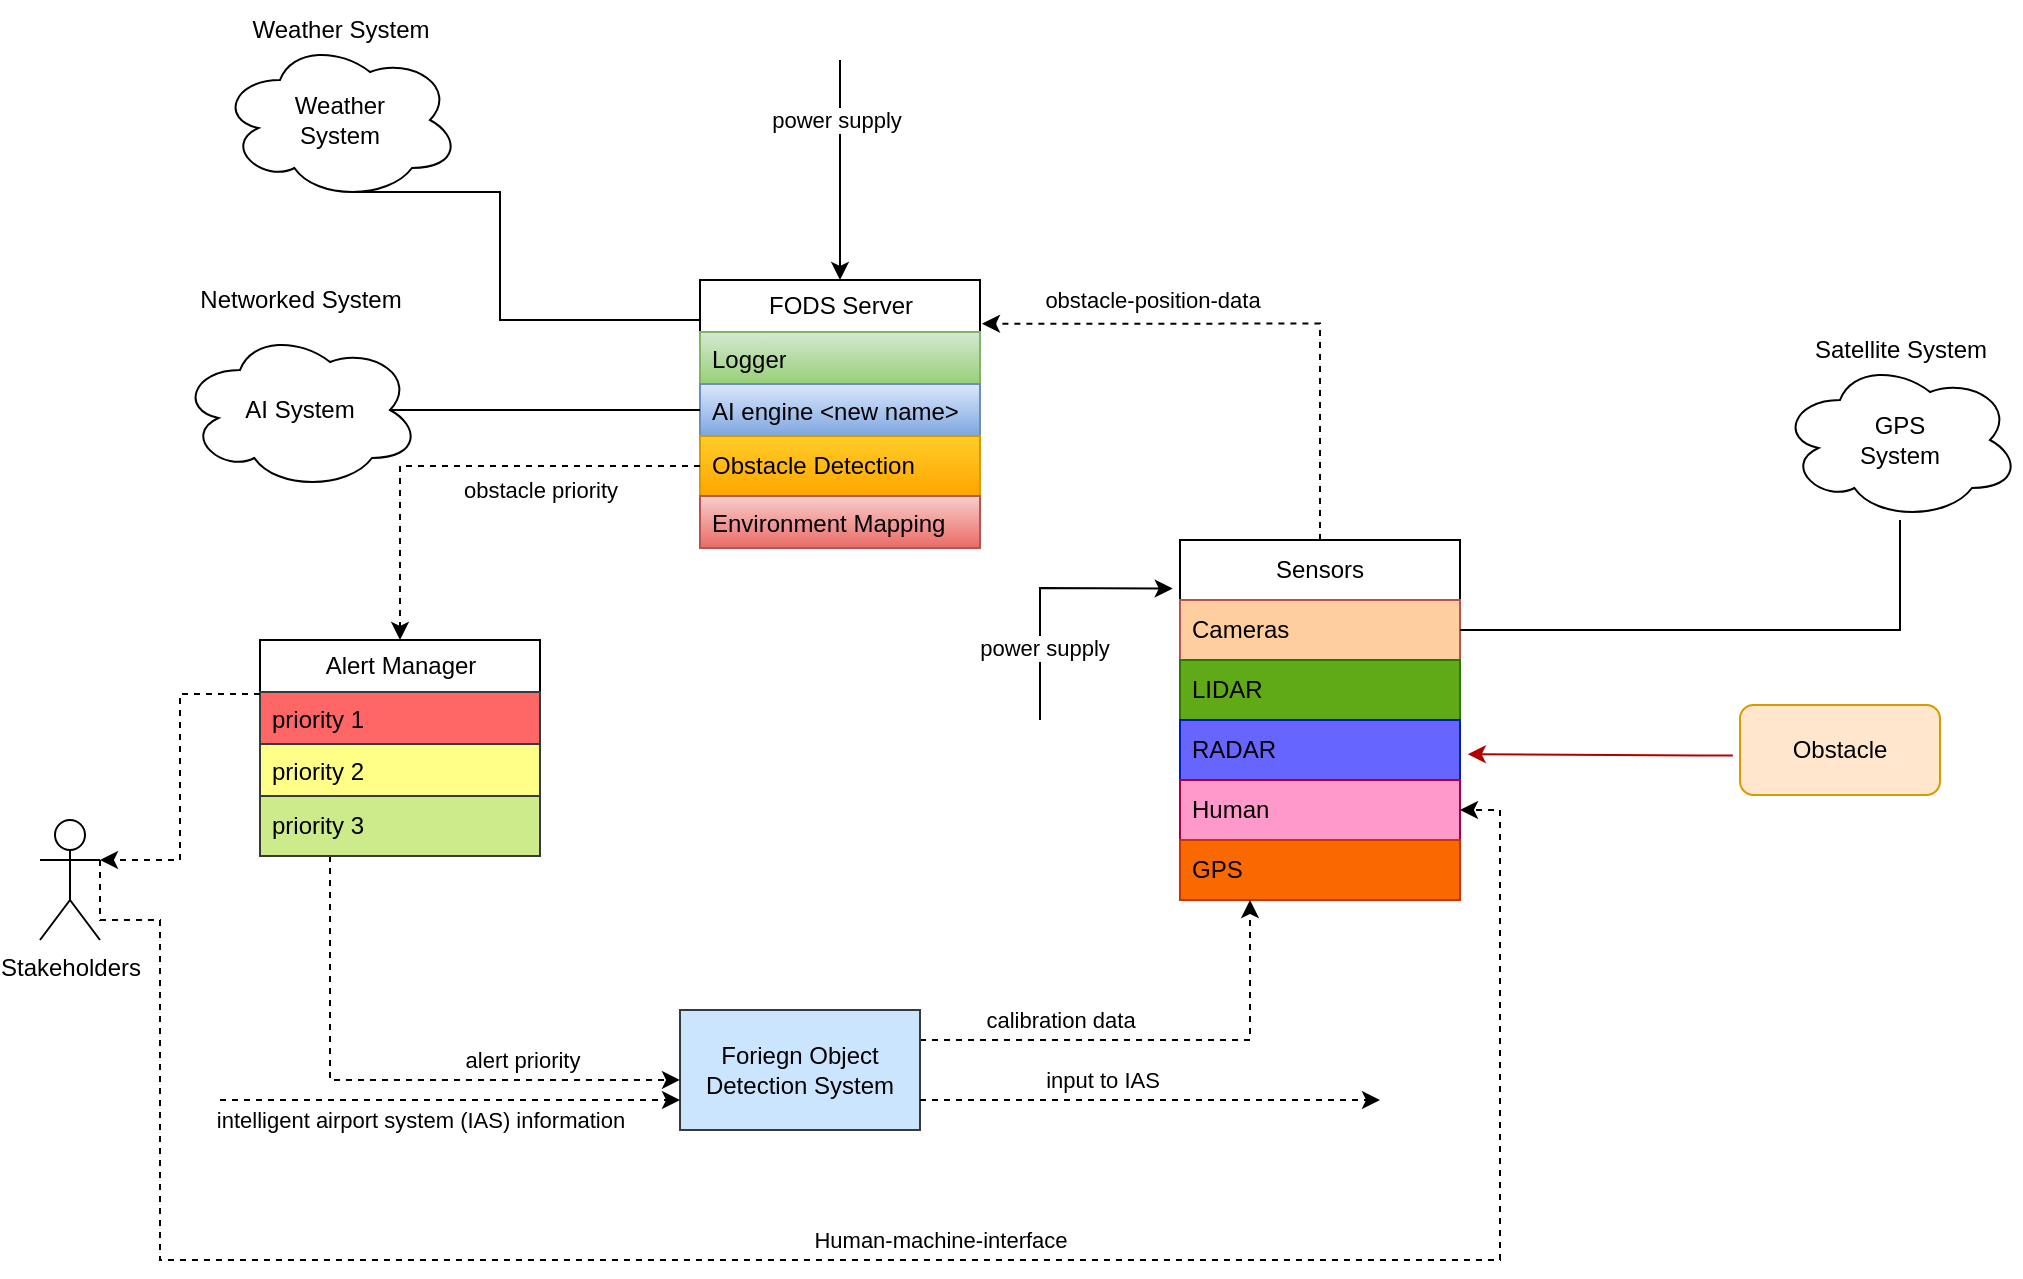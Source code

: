 <mxfile version="24.5.5" type="github">
  <diagram name="Page-1" id="5d7acffa-a066-3a61-03fe-96351882024d">
    <mxGraphModel dx="1500" dy="1596" grid="1" gridSize="10" guides="1" tooltips="1" connect="1" arrows="1" fold="1" page="1" pageScale="1" pageWidth="1100" pageHeight="850" background="#ffffff" math="0" shadow="0">
      <root>
        <mxCell id="0" />
        <mxCell id="1" parent="0" />
        <mxCell id="b87rpcidDxEJQfmS-h4E-2" value="Sensors" style="swimlane;fontStyle=0;childLayout=stackLayout;horizontal=1;startSize=30;horizontalStack=0;resizeParent=1;resizeParentMax=0;resizeLast=0;collapsible=1;marginBottom=0;whiteSpace=wrap;html=1;" parent="1" vertex="1">
          <mxGeometry x="610" y="190" width="140" height="180" as="geometry" />
        </mxCell>
        <mxCell id="b87rpcidDxEJQfmS-h4E-3" value="Cameras" style="text;strokeColor=#b85450;fillColor=#FFCE9F;align=left;verticalAlign=middle;spacingLeft=4;spacingRight=4;overflow=hidden;points=[[0,0.5],[1,0.5]];portConstraint=eastwest;rotatable=0;whiteSpace=wrap;html=1;" parent="b87rpcidDxEJQfmS-h4E-2" vertex="1">
          <mxGeometry y="30" width="140" height="30" as="geometry" />
        </mxCell>
        <mxCell id="b87rpcidDxEJQfmS-h4E-4" value="LIDAR" style="text;strokeColor=#2D7600;fillColor=#60a917;align=left;verticalAlign=middle;spacingLeft=4;spacingRight=4;overflow=hidden;points=[[0,0.5],[1,0.5]];portConstraint=eastwest;rotatable=0;whiteSpace=wrap;html=1;fontColor=#000000;" parent="b87rpcidDxEJQfmS-h4E-2" vertex="1">
          <mxGeometry y="60" width="140" height="30" as="geometry" />
        </mxCell>
        <mxCell id="b87rpcidDxEJQfmS-h4E-5" value="RADAR" style="text;strokeColor=#001DBC;fillColor=#6666FF;align=left;verticalAlign=middle;spacingLeft=4;spacingRight=4;overflow=hidden;points=[[0,0.5],[1,0.5]];portConstraint=eastwest;rotatable=0;whiteSpace=wrap;html=1;fontColor=#000000;" parent="b87rpcidDxEJQfmS-h4E-2" vertex="1">
          <mxGeometry y="90" width="140" height="30" as="geometry" />
        </mxCell>
        <mxCell id="b87rpcidDxEJQfmS-h4E-14" value="Human" style="text;strokeColor=#A50040;fillColor=#FF99CC;align=left;verticalAlign=middle;spacingLeft=4;spacingRight=4;overflow=hidden;points=[[0,0.5],[1,0.5]];portConstraint=eastwest;rotatable=0;whiteSpace=wrap;html=1;fontColor=#000000;" parent="b87rpcidDxEJQfmS-h4E-2" vertex="1">
          <mxGeometry y="120" width="140" height="30" as="geometry" />
        </mxCell>
        <mxCell id="b87rpcidDxEJQfmS-h4E-6" value="GPS" style="text;strokeColor=#C73500;fillColor=#fa6800;align=left;verticalAlign=middle;spacingLeft=4;spacingRight=4;overflow=hidden;points=[[0,0.5],[1,0.5]];portConstraint=eastwest;rotatable=0;whiteSpace=wrap;html=1;fontColor=#000000;" parent="b87rpcidDxEJQfmS-h4E-2" vertex="1">
          <mxGeometry y="150" width="140" height="30" as="geometry" />
        </mxCell>
        <mxCell id="b87rpcidDxEJQfmS-h4E-70" style="edgeStyle=orthogonalEdgeStyle;rounded=0;orthogonalLoop=1;jettySize=auto;html=1;exitX=1;exitY=0.25;exitDx=0;exitDy=0;entryX=0.25;entryY=1;entryDx=0;entryDy=0;dashed=1;" parent="1" source="b87rpcidDxEJQfmS-h4E-7" target="b87rpcidDxEJQfmS-h4E-2" edge="1">
          <mxGeometry relative="1" as="geometry">
            <mxPoint x="640" y="380" as="targetPoint" />
          </mxGeometry>
        </mxCell>
        <mxCell id="b87rpcidDxEJQfmS-h4E-71" value="calibration data" style="edgeLabel;html=1;align=center;verticalAlign=middle;resizable=0;points=[];" parent="b87rpcidDxEJQfmS-h4E-70" vertex="1" connectable="0">
          <mxGeometry x="-0.505" y="-1" relative="1" as="geometry">
            <mxPoint x="12" y="-11" as="offset" />
          </mxGeometry>
        </mxCell>
        <mxCell id="b87rpcidDxEJQfmS-h4E-7" value="Foriegn Object Detection System" style="rounded=0;whiteSpace=wrap;html=1;strokeColor=#36393d;fillColor=#cce5ff;" parent="1" vertex="1">
          <mxGeometry x="360" y="425" width="120" height="60" as="geometry" />
        </mxCell>
        <mxCell id="b87rpcidDxEJQfmS-h4E-8" value="" style="endArrow=classic;html=1;rounded=0;entryX=0;entryY=0.75;entryDx=0;entryDy=0;dashed=1;" parent="1" target="b87rpcidDxEJQfmS-h4E-7" edge="1">
          <mxGeometry width="50" height="50" relative="1" as="geometry">
            <mxPoint x="130" y="470" as="sourcePoint" />
            <mxPoint x="310" y="440" as="targetPoint" />
          </mxGeometry>
        </mxCell>
        <mxCell id="b87rpcidDxEJQfmS-h4E-64" value="intelligent airport system (IAS) information" style="edgeLabel;html=1;align=center;verticalAlign=middle;resizable=0;points=[];" parent="b87rpcidDxEJQfmS-h4E-8" vertex="1" connectable="0">
          <mxGeometry x="-0.618" relative="1" as="geometry">
            <mxPoint x="56" y="10" as="offset" />
          </mxGeometry>
        </mxCell>
        <mxCell id="b87rpcidDxEJQfmS-h4E-9" value="" style="endArrow=classic;html=1;rounded=0;exitX=1;exitY=0.75;exitDx=0;exitDy=0;dashed=1;" parent="1" source="b87rpcidDxEJQfmS-h4E-7" edge="1">
          <mxGeometry width="50" height="50" relative="1" as="geometry">
            <mxPoint x="570" y="460" as="sourcePoint" />
            <mxPoint x="710" y="470" as="targetPoint" />
          </mxGeometry>
        </mxCell>
        <mxCell id="b87rpcidDxEJQfmS-h4E-66" value="input to IAS" style="edgeLabel;html=1;align=center;verticalAlign=middle;resizable=0;points=[];" parent="b87rpcidDxEJQfmS-h4E-9" vertex="1" connectable="0">
          <mxGeometry x="-0.207" y="-3" relative="1" as="geometry">
            <mxPoint y="-13" as="offset" />
          </mxGeometry>
        </mxCell>
        <mxCell id="b87rpcidDxEJQfmS-h4E-12" style="edgeStyle=orthogonalEdgeStyle;rounded=0;orthogonalLoop=1;jettySize=auto;html=1;entryX=1.028;entryY=0.571;entryDx=0;entryDy=0;entryPerimeter=0;exitX=-0.036;exitY=0.56;exitDx=0;exitDy=0;exitPerimeter=0;fillColor=#e51400;strokeColor=#B20000;" parent="1" source="b87rpcidDxEJQfmS-h4E-11" target="b87rpcidDxEJQfmS-h4E-5" edge="1">
          <mxGeometry relative="1" as="geometry">
            <mxPoint x="870" y="330" as="sourcePoint" />
            <Array as="points">
              <mxPoint x="870" y="298" />
            </Array>
          </mxGeometry>
        </mxCell>
        <mxCell id="b87rpcidDxEJQfmS-h4E-11" value="Obstacle" style="rounded=1;whiteSpace=wrap;html=1;strokeColor=#d79b00;fillColor=#ffe6cc;" parent="1" vertex="1">
          <mxGeometry x="890" y="272.5" width="100" height="45" as="geometry" />
        </mxCell>
        <mxCell id="b87rpcidDxEJQfmS-h4E-16" style="edgeStyle=orthogonalEdgeStyle;rounded=0;orthogonalLoop=1;jettySize=auto;html=1;entryX=1;entryY=0.5;entryDx=0;entryDy=0;endArrow=none;endFill=0;" parent="1" source="b87rpcidDxEJQfmS-h4E-15" target="b87rpcidDxEJQfmS-h4E-3" edge="1">
          <mxGeometry relative="1" as="geometry" />
        </mxCell>
        <mxCell id="b87rpcidDxEJQfmS-h4E-20" value="FOD&lt;span style=&quot;background-color: initial;&quot;&gt;S&amp;nbsp;&lt;/span&gt;&lt;span style=&quot;background-color: initial;&quot;&gt;Server&lt;/span&gt;" style="swimlane;fontStyle=0;childLayout=stackLayout;horizontal=1;startSize=26;horizontalStack=0;resizeParent=1;resizeParentMax=0;resizeLast=0;collapsible=1;marginBottom=0;html=1;" parent="1" vertex="1">
          <mxGeometry x="370" y="60" width="140" height="134" as="geometry" />
        </mxCell>
        <mxCell id="b87rpcidDxEJQfmS-h4E-21" value="Logger" style="text;strokeColor=#82b366;fillColor=#d5e8d4;align=left;verticalAlign=top;spacingLeft=4;spacingRight=4;overflow=hidden;rotatable=0;points=[[0,0.5],[1,0.5]];portConstraint=eastwest;whiteSpace=wrap;html=1;gradientColor=#97d077;" parent="b87rpcidDxEJQfmS-h4E-20" vertex="1">
          <mxGeometry y="26" width="140" height="26" as="geometry" />
        </mxCell>
        <mxCell id="b87rpcidDxEJQfmS-h4E-22" value="AI engine &amp;lt;new name&amp;gt;" style="text;strokeColor=#6c8ebf;fillColor=#dae8fc;align=left;verticalAlign=top;spacingLeft=4;spacingRight=4;overflow=hidden;rotatable=0;points=[[0,0.5],[1,0.5]];portConstraint=eastwest;whiteSpace=wrap;html=1;gradientColor=#7ea6e0;" parent="b87rpcidDxEJQfmS-h4E-20" vertex="1">
          <mxGeometry y="52" width="140" height="26" as="geometry" />
        </mxCell>
        <mxCell id="b87rpcidDxEJQfmS-h4E-26" value="Obstacle Detection" style="text;strokeColor=#d79b00;fillColor=#ffcd28;align=left;verticalAlign=middle;spacingLeft=4;spacingRight=4;overflow=hidden;points=[[0,0.5],[1,0.5]];portConstraint=eastwest;rotatable=0;whiteSpace=wrap;html=1;gradientColor=#ffa500;" parent="b87rpcidDxEJQfmS-h4E-20" vertex="1">
          <mxGeometry y="78" width="140" height="30" as="geometry" />
        </mxCell>
        <mxCell id="b87rpcidDxEJQfmS-h4E-42" value="Environment Mapping&lt;span style=&quot;color: rgba(0, 0, 0, 0); font-family: monospace; font-size: 0px; text-wrap: nowrap;&quot;&gt;%3CmxGraphModel%3E%3Croot%3E%3CmxCell%20id%3D%220%22%2F%3E%3CmxCell%20id%3D%221%22%20parent%3D%220%22%2F%3E%3CmxCell%20id%3D%222%22%20value%3D%22Human%22%20style%3D%22text%3BstrokeColor%3Dnone%3BfillColor%3Dnone%3Balign%3Dleft%3BverticalAlign%3Dmiddle%3BspacingLeft%3D4%3BspacingRight%3D4%3Boverflow%3Dhidden%3Bpoints%3D%5B%5B0%2C0.5%5D%2C%5B1%2C0.5%5D%5D%3BportConstraint%3Deastwest%3Brotatable%3D0%3BwhiteSpace%3Dwrap%3Bhtml%3D1%3B%22%20vertex%3D%221%22%20parent%3D%221%22%3E%3CmxGeometry%20x%3D%22610%22%20y%3D%22310%22%20width%3D%22140%22%20height%3D%2230%22%20as%3D%22geometry%22%2F%3E%3C%2FmxCell%3E%3C%2Froot%3E%3C%2FmxGraphModel%3E&lt;/span&gt;" style="text;strokeColor=#b85450;fillColor=#f8cecc;align=left;verticalAlign=top;spacingLeft=4;spacingRight=4;overflow=hidden;rotatable=0;points=[[0,0.5],[1,0.5]];portConstraint=eastwest;whiteSpace=wrap;html=1;gradientColor=#ea6b66;" parent="b87rpcidDxEJQfmS-h4E-20" vertex="1">
          <mxGeometry y="108" width="140" height="26" as="geometry" />
        </mxCell>
        <mxCell id="b87rpcidDxEJQfmS-h4E-25" style="edgeStyle=orthogonalEdgeStyle;rounded=0;orthogonalLoop=1;jettySize=auto;html=1;exitX=0.5;exitY=0;exitDx=0;exitDy=0;entryX=1.007;entryY=0.163;entryDx=0;entryDy=0;entryPerimeter=0;dashed=1;" parent="1" source="b87rpcidDxEJQfmS-h4E-2" target="b87rpcidDxEJQfmS-h4E-20" edge="1">
          <mxGeometry relative="1" as="geometry" />
        </mxCell>
        <mxCell id="b87rpcidDxEJQfmS-h4E-58" value="obstacle-position-data" style="edgeLabel;html=1;align=center;verticalAlign=middle;resizable=0;points=[];" parent="b87rpcidDxEJQfmS-h4E-25" vertex="1" connectable="0">
          <mxGeometry x="0.387" y="-1" relative="1" as="geometry">
            <mxPoint y="-11" as="offset" />
          </mxGeometry>
        </mxCell>
        <mxCell id="b87rpcidDxEJQfmS-h4E-27" value="AI System" style="ellipse;shape=cloud;whiteSpace=wrap;html=1;fontColor=#000000;fillColor=#FFFFFF;strokeColor=#000000;" parent="1" vertex="1">
          <mxGeometry x="110" y="85" width="120" height="80" as="geometry" />
        </mxCell>
        <mxCell id="b87rpcidDxEJQfmS-h4E-30" style="edgeStyle=orthogonalEdgeStyle;rounded=0;orthogonalLoop=1;jettySize=auto;html=1;exitX=0;exitY=0.5;exitDx=0;exitDy=0;entryX=0.875;entryY=0.5;entryDx=0;entryDy=0;entryPerimeter=0;endArrow=none;endFill=0;" parent="1" source="b87rpcidDxEJQfmS-h4E-22" target="b87rpcidDxEJQfmS-h4E-27" edge="1">
          <mxGeometry relative="1" as="geometry" />
        </mxCell>
        <mxCell id="b87rpcidDxEJQfmS-h4E-54" style="edgeStyle=orthogonalEdgeStyle;rounded=0;orthogonalLoop=1;jettySize=auto;html=1;exitX=0.25;exitY=1;exitDx=0;exitDy=0;entryX=0;entryY=0.583;entryDx=0;entryDy=0;entryPerimeter=0;dashed=1;" parent="1" source="b87rpcidDxEJQfmS-h4E-32" target="b87rpcidDxEJQfmS-h4E-7" edge="1">
          <mxGeometry relative="1" as="geometry">
            <mxPoint x="350" y="430" as="targetPoint" />
          </mxGeometry>
        </mxCell>
        <mxCell id="b87rpcidDxEJQfmS-h4E-65" value="alert priority" style="edgeLabel;html=1;align=center;verticalAlign=middle;resizable=0;points=[];" parent="b87rpcidDxEJQfmS-h4E-54" vertex="1" connectable="0">
          <mxGeometry x="-0.013" y="1" relative="1" as="geometry">
            <mxPoint x="66" y="-9" as="offset" />
          </mxGeometry>
        </mxCell>
        <mxCell id="b87rpcidDxEJQfmS-h4E-32" value="Alert Manager" style="swimlane;fontStyle=0;childLayout=stackLayout;horizontal=1;startSize=26;horizontalStack=0;resizeParent=1;resizeParentMax=0;resizeLast=0;collapsible=1;marginBottom=0;html=1;" parent="1" vertex="1">
          <mxGeometry x="150" y="240" width="140" height="108" as="geometry" />
        </mxCell>
        <mxCell id="b87rpcidDxEJQfmS-h4E-33" value="priority 1" style="text;strokeColor=#36393d;fillColor=#FF6666;align=left;verticalAlign=top;spacingLeft=4;spacingRight=4;overflow=hidden;rotatable=0;points=[[0,0.5],[1,0.5]];portConstraint=eastwest;whiteSpace=wrap;html=1;" parent="b87rpcidDxEJQfmS-h4E-32" vertex="1">
          <mxGeometry y="26" width="140" height="26" as="geometry" />
        </mxCell>
        <mxCell id="b87rpcidDxEJQfmS-h4E-34" value="priority 2" style="text;strokeColor=#36393d;fillColor=#ffff88;align=left;verticalAlign=top;spacingLeft=4;spacingRight=4;overflow=hidden;rotatable=0;points=[[0,0.5],[1,0.5]];portConstraint=eastwest;whiteSpace=wrap;html=1;" parent="b87rpcidDxEJQfmS-h4E-32" vertex="1">
          <mxGeometry y="52" width="140" height="26" as="geometry" />
        </mxCell>
        <mxCell id="b87rpcidDxEJQfmS-h4E-35" value="priority 3" style="text;strokeColor=#36393d;fillColor=#cdeb8b;align=left;verticalAlign=middle;spacingLeft=4;spacingRight=4;overflow=hidden;points=[[0,0.5],[1,0.5]];portConstraint=eastwest;rotatable=0;whiteSpace=wrap;html=1;" parent="b87rpcidDxEJQfmS-h4E-32" vertex="1">
          <mxGeometry y="78" width="140" height="30" as="geometry" />
        </mxCell>
        <mxCell id="b87rpcidDxEJQfmS-h4E-37" style="edgeStyle=orthogonalEdgeStyle;rounded=0;orthogonalLoop=1;jettySize=auto;html=1;exitX=0;exitY=0.5;exitDx=0;exitDy=0;entryX=0.5;entryY=0;entryDx=0;entryDy=0;dashed=1;" parent="1" source="b87rpcidDxEJQfmS-h4E-26" target="b87rpcidDxEJQfmS-h4E-32" edge="1">
          <mxGeometry relative="1" as="geometry" />
        </mxCell>
        <mxCell id="b87rpcidDxEJQfmS-h4E-57" value="obstacle priority" style="edgeLabel;html=1;align=center;verticalAlign=middle;resizable=0;points=[];" parent="b87rpcidDxEJQfmS-h4E-37" vertex="1" connectable="0">
          <mxGeometry x="-0.166" y="1" relative="1" as="geometry">
            <mxPoint x="19" y="11" as="offset" />
          </mxGeometry>
        </mxCell>
        <mxCell id="b87rpcidDxEJQfmS-h4E-46" style="edgeStyle=orthogonalEdgeStyle;rounded=0;orthogonalLoop=1;jettySize=auto;html=1;exitX=1;exitY=0.333;exitDx=0;exitDy=0;exitPerimeter=0;entryX=1;entryY=0.75;entryDx=0;entryDy=0;dashed=1;" parent="1" source="b87rpcidDxEJQfmS-h4E-38" target="b87rpcidDxEJQfmS-h4E-2" edge="1">
          <mxGeometry relative="1" as="geometry">
            <Array as="points">
              <mxPoint x="70" y="380" />
              <mxPoint x="100" y="380" />
              <mxPoint x="100" y="550" />
              <mxPoint x="770" y="550" />
              <mxPoint x="770" y="325" />
            </Array>
          </mxGeometry>
        </mxCell>
        <mxCell id="b87rpcidDxEJQfmS-h4E-56" value="Human-machine-interface" style="edgeLabel;html=1;align=center;verticalAlign=middle;resizable=0;points=[];" parent="b87rpcidDxEJQfmS-h4E-46" vertex="1" connectable="0">
          <mxGeometry x="0.113" relative="1" as="geometry">
            <mxPoint x="-17" y="-10" as="offset" />
          </mxGeometry>
        </mxCell>
        <mxCell id="b87rpcidDxEJQfmS-h4E-38" value="Stakeholders" style="shape=umlActor;verticalLabelPosition=bottom;verticalAlign=top;html=1;outlineConnect=0;" parent="1" vertex="1">
          <mxGeometry x="40" y="330" width="30" height="60" as="geometry" />
        </mxCell>
        <mxCell id="b87rpcidDxEJQfmS-h4E-40" style="edgeStyle=orthogonalEdgeStyle;rounded=0;orthogonalLoop=1;jettySize=auto;html=1;exitX=0;exitY=0.25;exitDx=0;exitDy=0;entryX=1;entryY=0.333;entryDx=0;entryDy=0;entryPerimeter=0;dashed=1;" parent="1" source="b87rpcidDxEJQfmS-h4E-32" target="b87rpcidDxEJQfmS-h4E-38" edge="1">
          <mxGeometry relative="1" as="geometry" />
        </mxCell>
        <mxCell id="b87rpcidDxEJQfmS-h4E-43" value="Networked System" style="text;html=1;align=center;verticalAlign=middle;resizable=0;points=[];autosize=1;strokeColor=none;fillColor=none;" parent="1" vertex="1">
          <mxGeometry x="110" y="55" width="120" height="30" as="geometry" />
        </mxCell>
        <mxCell id="b87rpcidDxEJQfmS-h4E-49" value="" style="group;" parent="1" vertex="1" connectable="0">
          <mxGeometry x="910" y="80" width="120" height="100" as="geometry" />
        </mxCell>
        <mxCell id="b87rpcidDxEJQfmS-h4E-15" value="GPS&lt;div&gt;System&lt;/div&gt;" style="ellipse;shape=cloud;whiteSpace=wrap;html=1;" parent="b87rpcidDxEJQfmS-h4E-49" vertex="1">
          <mxGeometry y="20" width="120" height="80" as="geometry" />
        </mxCell>
        <mxCell id="b87rpcidDxEJQfmS-h4E-44" value="Satellite System" style="text;html=1;align=center;verticalAlign=middle;resizable=0;points=[];autosize=1;strokeColor=none;fillColor=none;" parent="b87rpcidDxEJQfmS-h4E-49" vertex="1">
          <mxGeometry x="5" width="110" height="30" as="geometry" />
        </mxCell>
        <mxCell id="b87rpcidDxEJQfmS-h4E-50" value="" style="group;" parent="1" vertex="1" connectable="0">
          <mxGeometry x="130" y="-80" width="120" height="100" as="geometry" />
        </mxCell>
        <mxCell id="b87rpcidDxEJQfmS-h4E-51" value="&lt;div&gt;Weather&lt;/div&gt;&lt;div&gt;&lt;span style=&quot;background-color: initial;&quot;&gt;System&lt;/span&gt;&lt;/div&gt;" style="ellipse;shape=cloud;whiteSpace=wrap;html=1;" parent="b87rpcidDxEJQfmS-h4E-50" vertex="1">
          <mxGeometry y="20" width="120" height="80" as="geometry" />
        </mxCell>
        <mxCell id="b87rpcidDxEJQfmS-h4E-52" value="Weather System" style="text;html=1;align=center;verticalAlign=middle;resizable=0;points=[];autosize=1;strokeColor=none;fillColor=none;" parent="b87rpcidDxEJQfmS-h4E-50" vertex="1">
          <mxGeometry x="5" width="110" height="30" as="geometry" />
        </mxCell>
        <mxCell id="b87rpcidDxEJQfmS-h4E-55" style="edgeStyle=orthogonalEdgeStyle;rounded=0;orthogonalLoop=1;jettySize=auto;html=1;exitX=0.55;exitY=0.95;exitDx=0;exitDy=0;exitPerimeter=0;entryX=0;entryY=0.125;entryDx=0;entryDy=0;endArrow=none;endFill=0;entryPerimeter=0;" parent="1" source="b87rpcidDxEJQfmS-h4E-51" target="b87rpcidDxEJQfmS-h4E-20" edge="1">
          <mxGeometry relative="1" as="geometry">
            <Array as="points">
              <mxPoint x="270" y="16" />
              <mxPoint x="270" y="80" />
            </Array>
          </mxGeometry>
        </mxCell>
        <mxCell id="b87rpcidDxEJQfmS-h4E-59" value="" style="endArrow=classic;html=1;rounded=0;entryX=-0.026;entryY=0.135;entryDx=0;entryDy=0;entryPerimeter=0;" parent="1" target="b87rpcidDxEJQfmS-h4E-2" edge="1">
          <mxGeometry width="50" height="50" relative="1" as="geometry">
            <mxPoint x="540" y="280" as="sourcePoint" />
            <mxPoint x="600" y="279.66" as="targetPoint" />
            <Array as="points">
              <mxPoint x="540" y="214" />
            </Array>
          </mxGeometry>
        </mxCell>
        <mxCell id="b87rpcidDxEJQfmS-h4E-61" value="power supply" style="edgeLabel;html=1;align=center;verticalAlign=middle;resizable=0;points=[];" parent="b87rpcidDxEJQfmS-h4E-59" vertex="1" connectable="0">
          <mxGeometry x="-0.456" y="-2" relative="1" as="geometry">
            <mxPoint as="offset" />
          </mxGeometry>
        </mxCell>
        <mxCell id="b87rpcidDxEJQfmS-h4E-62" value="" style="endArrow=classic;html=1;rounded=0;entryX=0.5;entryY=0;entryDx=0;entryDy=0;" parent="1" target="b87rpcidDxEJQfmS-h4E-20" edge="1">
          <mxGeometry width="50" height="50" relative="1" as="geometry">
            <mxPoint x="440" y="-50" as="sourcePoint" />
            <mxPoint x="453" y="-30" as="targetPoint" />
            <Array as="points" />
          </mxGeometry>
        </mxCell>
        <mxCell id="b87rpcidDxEJQfmS-h4E-63" value="power supply" style="edgeLabel;html=1;align=center;verticalAlign=middle;resizable=0;points=[];" parent="b87rpcidDxEJQfmS-h4E-62" vertex="1" connectable="0">
          <mxGeometry x="-0.456" y="-2" relative="1" as="geometry">
            <mxPoint as="offset" />
          </mxGeometry>
        </mxCell>
      </root>
    </mxGraphModel>
  </diagram>
</mxfile>
